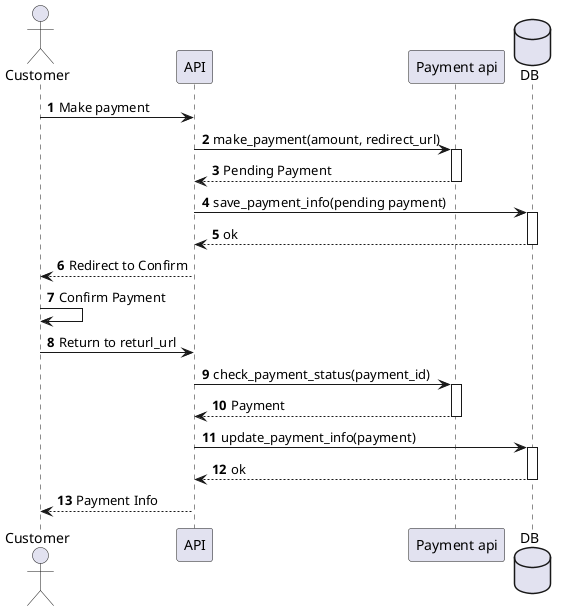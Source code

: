 @startuml
autonumber

actor customer as "Customer"
participant api as "API"
participant payment_api as "Payment api"
database db as "DB"

customer -> api: Make payment

api -> payment_api ++: make_payment(amount, redirect_url)
payment_api --> api --: Pending Payment
api -> db ++: save_payment_info(pending payment)
db --> api --: ok

api --> customer: Redirect to Confirm
customer -> customer: Confirm Payment
customer -> api: Return to returl_url

api -> payment_api ++: check_payment_status(payment_id)
payment_api --> api --: Payment
api -> db ++: update_payment_info(payment)
db --> api --: ok

api --> customer: Payment Info

@enduml